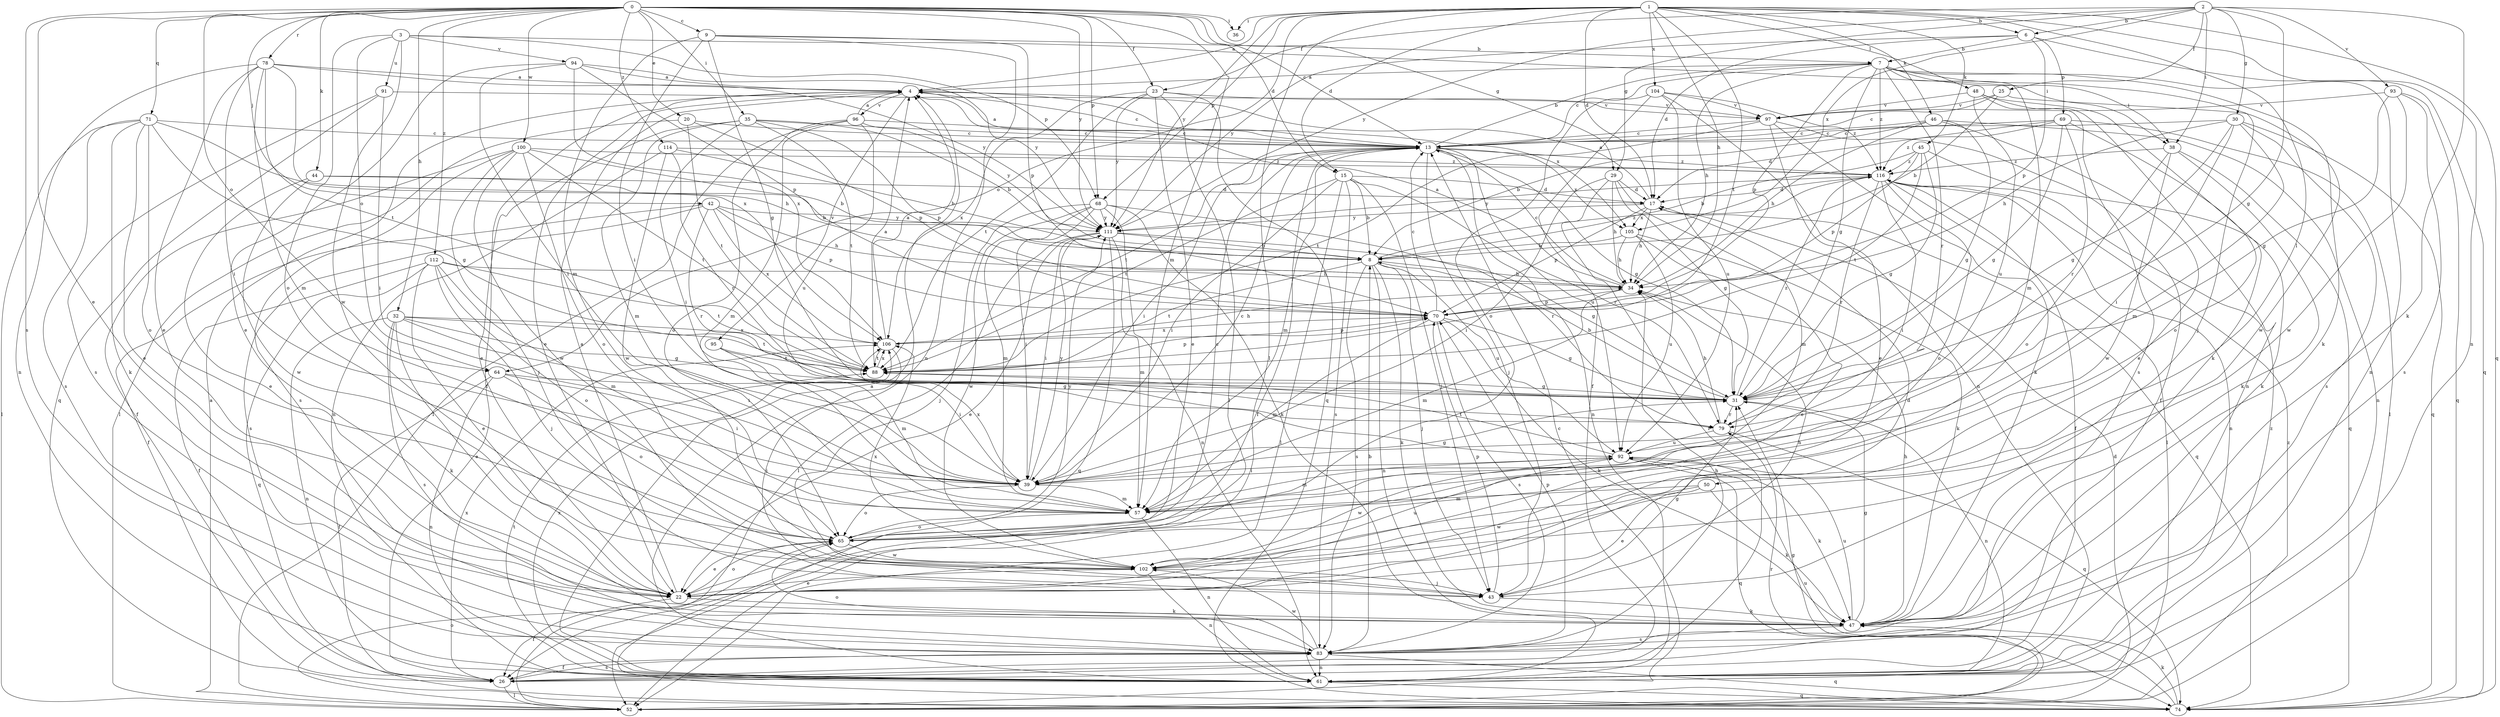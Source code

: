 strict digraph  {
0;
1;
2;
3;
4;
6;
7;
8;
9;
13;
15;
17;
20;
22;
23;
25;
26;
29;
30;
31;
32;
34;
35;
36;
38;
39;
42;
43;
44;
45;
46;
47;
48;
50;
52;
57;
61;
64;
65;
68;
69;
70;
71;
74;
78;
79;
83;
88;
91;
92;
93;
94;
95;
96;
97;
100;
102;
104;
105;
106;
111;
112;
114;
116;
0 -> 9  [label=c];
0 -> 13  [label=c];
0 -> 15  [label=d];
0 -> 20  [label=e];
0 -> 22  [label=e];
0 -> 23  [label=f];
0 -> 29  [label=g];
0 -> 32  [label=h];
0 -> 35  [label=i];
0 -> 36  [label=i];
0 -> 42  [label=j];
0 -> 44  [label=k];
0 -> 57  [label=m];
0 -> 64  [label=o];
0 -> 68  [label=p];
0 -> 71  [label=q];
0 -> 78  [label=r];
0 -> 83  [label=s];
0 -> 100  [label=w];
0 -> 111  [label=y];
0 -> 112  [label=z];
0 -> 114  [label=z];
1 -> 4  [label=a];
1 -> 6  [label=b];
1 -> 15  [label=d];
1 -> 17  [label=d];
1 -> 34  [label=h];
1 -> 36  [label=i];
1 -> 45  [label=k];
1 -> 46  [label=k];
1 -> 48  [label=l];
1 -> 50  [label=l];
1 -> 52  [label=l];
1 -> 61  [label=n];
1 -> 64  [label=o];
1 -> 68  [label=p];
1 -> 74  [label=q];
1 -> 88  [label=t];
1 -> 104  [label=x];
1 -> 111  [label=y];
2 -> 6  [label=b];
2 -> 23  [label=f];
2 -> 25  [label=f];
2 -> 29  [label=g];
2 -> 30  [label=g];
2 -> 31  [label=g];
2 -> 38  [label=i];
2 -> 47  [label=k];
2 -> 93  [label=v];
2 -> 105  [label=x];
2 -> 111  [label=y];
3 -> 38  [label=i];
3 -> 64  [label=o];
3 -> 65  [label=o];
3 -> 68  [label=p];
3 -> 91  [label=u];
3 -> 94  [label=v];
3 -> 102  [label=w];
4 -> 13  [label=c];
4 -> 22  [label=e];
4 -> 26  [label=f];
4 -> 95  [label=v];
4 -> 96  [label=v];
4 -> 105  [label=x];
6 -> 7  [label=b];
6 -> 17  [label=d];
6 -> 69  [label=p];
6 -> 70  [label=p];
6 -> 74  [label=q];
6 -> 111  [label=y];
7 -> 4  [label=a];
7 -> 13  [label=c];
7 -> 31  [label=g];
7 -> 34  [label=h];
7 -> 38  [label=i];
7 -> 43  [label=j];
7 -> 47  [label=k];
7 -> 57  [label=m];
7 -> 61  [label=n];
7 -> 70  [label=p];
7 -> 79  [label=r];
7 -> 116  [label=z];
8 -> 34  [label=h];
8 -> 43  [label=j];
8 -> 47  [label=k];
8 -> 61  [label=n];
8 -> 83  [label=s];
8 -> 88  [label=t];
8 -> 92  [label=u];
8 -> 116  [label=z];
9 -> 7  [label=b];
9 -> 31  [label=g];
9 -> 39  [label=i];
9 -> 57  [label=m];
9 -> 61  [label=n];
9 -> 70  [label=p];
13 -> 4  [label=a];
13 -> 7  [label=b];
13 -> 26  [label=f];
13 -> 31  [label=g];
13 -> 39  [label=i];
13 -> 43  [label=j];
13 -> 57  [label=m];
13 -> 61  [label=n];
13 -> 88  [label=t];
13 -> 92  [label=u];
13 -> 105  [label=x];
13 -> 116  [label=z];
15 -> 8  [label=b];
15 -> 17  [label=d];
15 -> 39  [label=i];
15 -> 43  [label=j];
15 -> 52  [label=l];
15 -> 79  [label=r];
15 -> 83  [label=s];
15 -> 88  [label=t];
17 -> 4  [label=a];
17 -> 34  [label=h];
17 -> 70  [label=p];
17 -> 74  [label=q];
17 -> 105  [label=x];
17 -> 111  [label=y];
20 -> 13  [label=c];
20 -> 52  [label=l];
20 -> 70  [label=p];
20 -> 88  [label=t];
22 -> 4  [label=a];
22 -> 17  [label=d];
22 -> 26  [label=f];
22 -> 47  [label=k];
22 -> 65  [label=o];
23 -> 22  [label=e];
23 -> 52  [label=l];
23 -> 74  [label=q];
23 -> 88  [label=t];
23 -> 97  [label=v];
23 -> 106  [label=x];
23 -> 111  [label=y];
25 -> 8  [label=b];
25 -> 13  [label=c];
25 -> 97  [label=v];
25 -> 102  [label=w];
26 -> 52  [label=l];
26 -> 83  [label=s];
26 -> 106  [label=x];
29 -> 17  [label=d];
29 -> 26  [label=f];
29 -> 31  [label=g];
29 -> 34  [label=h];
29 -> 39  [label=i];
29 -> 57  [label=m];
30 -> 13  [label=c];
30 -> 31  [label=g];
30 -> 34  [label=h];
30 -> 39  [label=i];
30 -> 57  [label=m];
30 -> 74  [label=q];
30 -> 83  [label=s];
31 -> 8  [label=b];
31 -> 61  [label=n];
31 -> 79  [label=r];
31 -> 116  [label=z];
32 -> 22  [label=e];
32 -> 31  [label=g];
32 -> 39  [label=i];
32 -> 47  [label=k];
32 -> 61  [label=n];
32 -> 83  [label=s];
32 -> 88  [label=t];
32 -> 106  [label=x];
34 -> 4  [label=a];
34 -> 13  [label=c];
34 -> 57  [label=m];
34 -> 70  [label=p];
35 -> 8  [label=b];
35 -> 13  [label=c];
35 -> 22  [label=e];
35 -> 39  [label=i];
35 -> 57  [label=m];
35 -> 70  [label=p];
35 -> 88  [label=t];
38 -> 47  [label=k];
38 -> 65  [label=o];
38 -> 74  [label=q];
38 -> 102  [label=w];
38 -> 116  [label=z];
39 -> 13  [label=c];
39 -> 31  [label=g];
39 -> 57  [label=m];
39 -> 65  [label=o];
39 -> 106  [label=x];
39 -> 111  [label=y];
42 -> 26  [label=f];
42 -> 34  [label=h];
42 -> 70  [label=p];
42 -> 79  [label=r];
42 -> 83  [label=s];
42 -> 106  [label=x];
42 -> 111  [label=y];
43 -> 31  [label=g];
43 -> 34  [label=h];
43 -> 47  [label=k];
43 -> 70  [label=p];
44 -> 8  [label=b];
44 -> 17  [label=d];
44 -> 22  [label=e];
44 -> 102  [label=w];
45 -> 8  [label=b];
45 -> 31  [label=g];
45 -> 47  [label=k];
45 -> 70  [label=p];
45 -> 88  [label=t];
45 -> 116  [label=z];
46 -> 8  [label=b];
46 -> 13  [label=c];
46 -> 22  [label=e];
46 -> 31  [label=g];
46 -> 34  [label=h];
46 -> 61  [label=n];
47 -> 31  [label=g];
47 -> 34  [label=h];
47 -> 83  [label=s];
47 -> 92  [label=u];
48 -> 47  [label=k];
48 -> 61  [label=n];
48 -> 83  [label=s];
48 -> 92  [label=u];
48 -> 97  [label=v];
50 -> 22  [label=e];
50 -> 47  [label=k];
50 -> 57  [label=m];
50 -> 102  [label=w];
52 -> 4  [label=a];
52 -> 13  [label=c];
52 -> 17  [label=d];
52 -> 31  [label=g];
52 -> 65  [label=o];
52 -> 79  [label=r];
52 -> 116  [label=z];
57 -> 61  [label=n];
57 -> 65  [label=o];
61 -> 4  [label=a];
61 -> 74  [label=q];
61 -> 88  [label=t];
61 -> 106  [label=x];
61 -> 116  [label=z];
64 -> 26  [label=f];
64 -> 31  [label=g];
64 -> 39  [label=i];
64 -> 61  [label=n];
64 -> 65  [label=o];
65 -> 13  [label=c];
65 -> 22  [label=e];
65 -> 102  [label=w];
65 -> 111  [label=y];
68 -> 39  [label=i];
68 -> 43  [label=j];
68 -> 47  [label=k];
68 -> 57  [label=m];
68 -> 61  [label=n];
68 -> 79  [label=r];
68 -> 102  [label=w];
68 -> 111  [label=y];
69 -> 13  [label=c];
69 -> 17  [label=d];
69 -> 31  [label=g];
69 -> 52  [label=l];
69 -> 65  [label=o];
69 -> 79  [label=r];
69 -> 116  [label=z];
70 -> 13  [label=c];
70 -> 31  [label=g];
70 -> 47  [label=k];
70 -> 57  [label=m];
70 -> 83  [label=s];
70 -> 106  [label=x];
71 -> 13  [label=c];
71 -> 22  [label=e];
71 -> 31  [label=g];
71 -> 34  [label=h];
71 -> 47  [label=k];
71 -> 52  [label=l];
71 -> 65  [label=o];
71 -> 83  [label=s];
74 -> 47  [label=k];
74 -> 92  [label=u];
78 -> 4  [label=a];
78 -> 22  [label=e];
78 -> 39  [label=i];
78 -> 57  [label=m];
78 -> 61  [label=n];
78 -> 88  [label=t];
78 -> 106  [label=x];
78 -> 111  [label=y];
79 -> 34  [label=h];
79 -> 74  [label=q];
79 -> 92  [label=u];
83 -> 8  [label=b];
83 -> 26  [label=f];
83 -> 34  [label=h];
83 -> 61  [label=n];
83 -> 65  [label=o];
83 -> 70  [label=p];
83 -> 74  [label=q];
83 -> 102  [label=w];
88 -> 4  [label=a];
88 -> 31  [label=g];
88 -> 70  [label=p];
88 -> 106  [label=x];
91 -> 39  [label=i];
91 -> 74  [label=q];
91 -> 83  [label=s];
91 -> 97  [label=v];
92 -> 39  [label=i];
92 -> 47  [label=k];
92 -> 57  [label=m];
92 -> 74  [label=q];
92 -> 88  [label=t];
92 -> 102  [label=w];
93 -> 31  [label=g];
93 -> 74  [label=q];
93 -> 83  [label=s];
93 -> 97  [label=v];
93 -> 102  [label=w];
94 -> 4  [label=a];
94 -> 22  [label=e];
94 -> 39  [label=i];
94 -> 70  [label=p];
94 -> 106  [label=x];
94 -> 111  [label=y];
95 -> 39  [label=i];
95 -> 57  [label=m];
95 -> 88  [label=t];
96 -> 4  [label=a];
96 -> 13  [label=c];
96 -> 52  [label=l];
96 -> 57  [label=m];
96 -> 65  [label=o];
96 -> 92  [label=u];
96 -> 111  [label=y];
97 -> 13  [label=c];
97 -> 22  [label=e];
97 -> 26  [label=f];
97 -> 47  [label=k];
97 -> 88  [label=t];
100 -> 8  [label=b];
100 -> 26  [label=f];
100 -> 43  [label=j];
100 -> 65  [label=o];
100 -> 83  [label=s];
100 -> 88  [label=t];
100 -> 102  [label=w];
100 -> 116  [label=z];
102 -> 22  [label=e];
102 -> 43  [label=j];
102 -> 61  [label=n];
102 -> 92  [label=u];
102 -> 106  [label=x];
104 -> 26  [label=f];
104 -> 61  [label=n];
104 -> 65  [label=o];
104 -> 92  [label=u];
104 -> 97  [label=v];
104 -> 116  [label=z];
105 -> 8  [label=b];
105 -> 22  [label=e];
105 -> 34  [label=h];
105 -> 47  [label=k];
105 -> 92  [label=u];
106 -> 4  [label=a];
106 -> 34  [label=h];
106 -> 43  [label=j];
106 -> 70  [label=p];
106 -> 88  [label=t];
111 -> 8  [label=b];
111 -> 22  [label=e];
111 -> 31  [label=g];
111 -> 39  [label=i];
111 -> 52  [label=l];
111 -> 57  [label=m];
111 -> 74  [label=q];
112 -> 22  [label=e];
112 -> 26  [label=f];
112 -> 34  [label=h];
112 -> 43  [label=j];
112 -> 57  [label=m];
112 -> 65  [label=o];
112 -> 74  [label=q];
112 -> 88  [label=t];
114 -> 8  [label=b];
114 -> 61  [label=n];
114 -> 79  [label=r];
114 -> 102  [label=w];
114 -> 116  [label=z];
116 -> 17  [label=d];
116 -> 26  [label=f];
116 -> 39  [label=i];
116 -> 52  [label=l];
116 -> 61  [label=n];
116 -> 65  [label=o];
116 -> 79  [label=r];
116 -> 111  [label=y];
}
